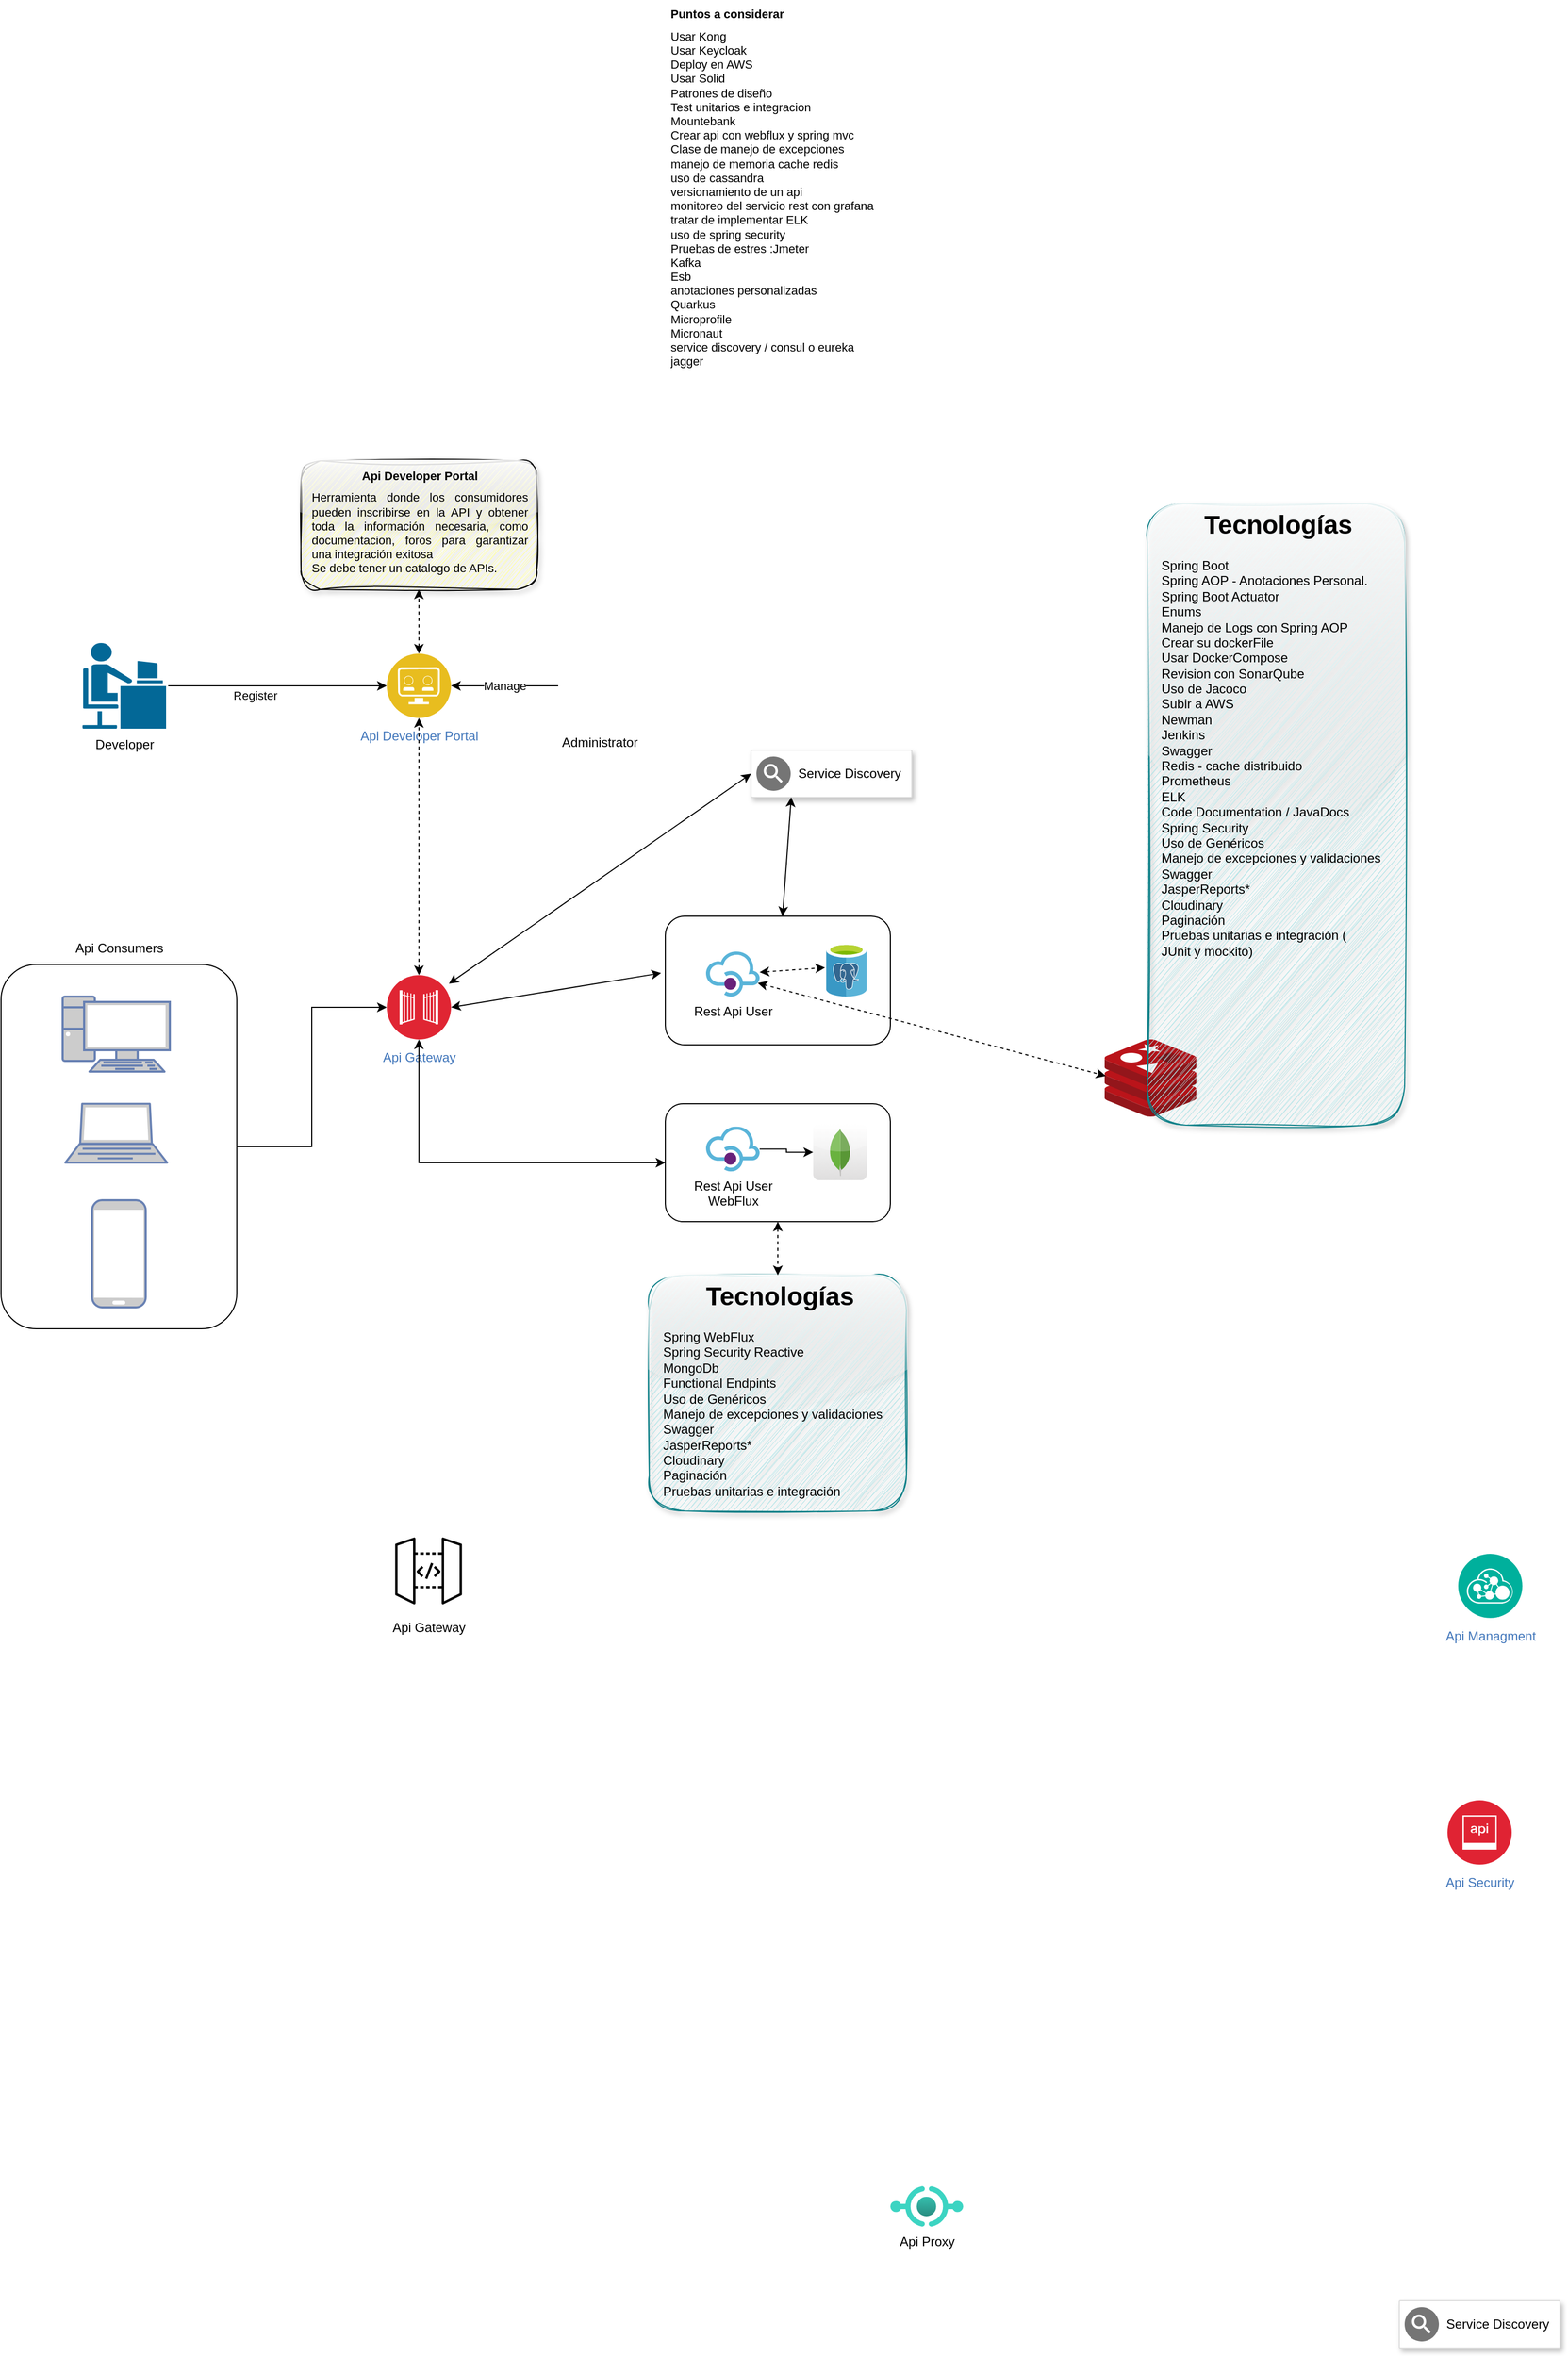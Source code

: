 <mxfile version="21.2.3" type="github">
  <diagram name="ArchitectureV1" id="oroSco3110j-UN6hGCNr">
    <mxGraphModel dx="1026" dy="2217" grid="1" gridSize="10" guides="1" tooltips="1" connect="1" arrows="1" fold="1" page="1" pageScale="1" pageWidth="2336" pageHeight="1654" math="0" shadow="0">
      <root>
        <mxCell id="0" />
        <mxCell id="1" parent="0" />
        <mxCell id="qaMLXtn1jEf3AD-3eZb_-25" value="" style="rounded=1;whiteSpace=wrap;html=1;fillColor=none;" parent="1" vertex="1">
          <mxGeometry x="640" y="-205" width="210" height="120" as="geometry" />
        </mxCell>
        <mxCell id="qaMLXtn1jEf3AD-3eZb_-27" value="" style="rounded=1;whiteSpace=wrap;html=1;fillColor=none;" parent="1" vertex="1">
          <mxGeometry x="640" y="-30" width="210" height="110" as="geometry" />
        </mxCell>
        <mxCell id="qaMLXtn1jEf3AD-3eZb_-17" style="edgeStyle=orthogonalEdgeStyle;rounded=0;orthogonalLoop=1;jettySize=auto;html=1;entryX=0;entryY=0.5;entryDx=0;entryDy=0;" parent="1" source="qaMLXtn1jEf3AD-3eZb_-14" target="qaMLXtn1jEf3AD-3eZb_-11" edge="1">
          <mxGeometry relative="1" as="geometry" />
        </mxCell>
        <mxCell id="qaMLXtn1jEf3AD-3eZb_-14" value="" style="rounded=1;whiteSpace=wrap;html=1;fillColor=none;" parent="1" vertex="1">
          <mxGeometry x="20" y="-160" width="220" height="340" as="geometry" />
        </mxCell>
        <mxCell id="0xplG7eCiTCj73ZMytgB-2" value="Rest Api User" style="image;sketch=0;aspect=fixed;html=1;points=[];align=center;fontSize=12;image=img/lib/mscae/API_Management.svg;" parent="1" vertex="1">
          <mxGeometry x="678" y="-172" width="50" height="42" as="geometry" />
        </mxCell>
        <mxCell id="0xplG7eCiTCj73ZMytgB-3" value="Api Developer Portal" style="image;aspect=fixed;perimeter=ellipsePerimeter;html=1;align=center;shadow=0;dashed=0;fontColor=#4277BB;labelBackgroundColor=default;fontSize=12;spacingTop=3;image=img/lib/ibm/applications/api_developer_portal.svg;" parent="1" vertex="1">
          <mxGeometry x="380" y="-450" width="60" height="60" as="geometry" />
        </mxCell>
        <mxCell id="0xplG7eCiTCj73ZMytgB-4" value="Api Managment" style="image;aspect=fixed;perimeter=ellipsePerimeter;html=1;align=center;shadow=0;dashed=0;fontColor=#4277BB;labelBackgroundColor=default;fontSize=12;spacingTop=3;image=img/lib/ibm/management/api_management.svg;" parent="1" vertex="1">
          <mxGeometry x="1380" y="390" width="60" height="60" as="geometry" />
        </mxCell>
        <mxCell id="0xplG7eCiTCj73ZMytgB-5" value="Api Security" style="image;aspect=fixed;perimeter=ellipsePerimeter;html=1;align=center;shadow=0;dashed=0;fontColor=#4277BB;labelBackgroundColor=default;fontSize=12;spacingTop=3;image=img/lib/ibm/security/api_security.svg;" parent="1" vertex="1">
          <mxGeometry x="1370" y="620" width="60" height="60" as="geometry" />
        </mxCell>
        <mxCell id="0xplG7eCiTCj73ZMytgB-6" value="Api Proxy" style="image;aspect=fixed;html=1;points=[];align=center;fontSize=12;image=img/lib/azure2/other/API_Proxy.svg;" parent="1" vertex="1">
          <mxGeometry x="850" y="980" width="68" height="38" as="geometry" />
        </mxCell>
        <mxCell id="0xplG7eCiTCj73ZMytgB-8" value="Api Gateway" style="sketch=0;points=[[0,0,0],[0.25,0,0],[0.5,0,0],[0.75,0,0],[1,0,0],[0,1,0],[0.25,1,0],[0.5,1,0],[0.75,1,0],[1,1,0],[0,0.25,0],[0,0.5,0],[0,0.75,0],[1,0.25,0],[1,0.5,0],[1,0.75,0]];outlineConnect=0;gradientDirection=north;dashed=0;verticalLabelPosition=bottom;verticalAlign=top;align=center;html=1;fontSize=12;fontStyle=0;aspect=fixed;shape=mxgraph.aws4.resourceIcon;resIcon=mxgraph.aws4.api_gateway;direction=west;" parent="1" vertex="1">
          <mxGeometry x="380" y="367" width="78" height="78" as="geometry" />
        </mxCell>
        <mxCell id="0xplG7eCiTCj73ZMytgB-11" value="&lt;h1 style=&quot;font-size: 11px;&quot;&gt;&lt;span style=&quot;background-color: initial; font-weight: normal;&quot;&gt;&lt;br&gt;&lt;/span&gt;&lt;/h1&gt;&lt;h1 style=&quot;text-align: center; font-size: 11px;&quot;&gt;&lt;span style=&quot;background-color: initial;&quot;&gt;Api Developer Portal&lt;/span&gt;&lt;br&gt;&lt;/h1&gt;&lt;div style=&quot;text-align: justify; font-size: 11px;&quot;&gt;Herramienta donde los consumidores pueden inscribirse en la API y obtener toda la información necesaria, como documentacion, foros para garantizar una integración exitosa&lt;/div&gt;&lt;div style=&quot;text-align: justify; font-size: 11px;&quot;&gt;Se debe tener un catalogo de APIs.&lt;/div&gt;" style="text;html=1;strokeColor=default;fillColor=#FFFF99;spacing=5;spacingTop=-30;whiteSpace=wrap;overflow=hidden;rounded=1;fontSize=11;glass=1;gradientColor=none;shadow=1;sketch=1;curveFitting=1;jiggle=2;spacingLeft=5;spacingRight=5;" parent="1" vertex="1">
          <mxGeometry x="300" y="-630" width="220" height="120" as="geometry" />
        </mxCell>
        <mxCell id="0xplG7eCiTCj73ZMytgB-13" value="&lt;h1 style=&quot;font-size: 11px;&quot;&gt;Puntos a considerar&lt;/h1&gt;&lt;div&gt;Usar Kong&lt;/div&gt;&lt;div&gt;Usar Keycloak&lt;/div&gt;&lt;div&gt;Deploy en AWS&lt;/div&gt;&lt;div&gt;Usar Solid&lt;/div&gt;&lt;div&gt;Patrones de diseño&lt;/div&gt;&lt;div&gt;Test unitarios e integracion&lt;/div&gt;&lt;div&gt;Mountebank&lt;/div&gt;&lt;div&gt;Crear api con webflux y spring mvc&lt;/div&gt;&lt;div&gt;Clase de manejo de excepciones&lt;/div&gt;&lt;div&gt;manejo de memoria cache redis&lt;/div&gt;&lt;div&gt;uso de cassandra&lt;/div&gt;&lt;div&gt;versionamiento de un api&lt;/div&gt;&lt;div&gt;monitoreo del servicio rest con grafana&lt;/div&gt;&lt;div&gt;tratar de implementar ELK&lt;/div&gt;&lt;div&gt;uso de spring security&lt;/div&gt;&lt;div&gt;Pruebas de estres :Jmeter&lt;/div&gt;&lt;div&gt;Kafka&lt;/div&gt;&lt;div&gt;Esb&lt;/div&gt;&lt;div&gt;anotaciones personalizadas&lt;/div&gt;&lt;div&gt;Quarkus&lt;/div&gt;&lt;div&gt;Microprofile&lt;/div&gt;&lt;div&gt;Micronaut&lt;/div&gt;&lt;div&gt;service discovery / consul o eureka&lt;/div&gt;&lt;div&gt;ja&lt;span style=&quot;background-color: initial;&quot;&gt;gger&lt;/span&gt;&lt;/div&gt;" style="text;html=1;strokeColor=none;fillColor=none;spacing=5;spacingTop=-20;whiteSpace=wrap;overflow=hidden;rounded=0;fontSize=11;" parent="1" vertex="1">
          <mxGeometry x="640" y="-1050" width="210" height="380" as="geometry" />
        </mxCell>
        <mxCell id="hXSa_8uIZ4iLDt3UTee9-5" value="" style="edgeStyle=orthogonalEdgeStyle;rounded=0;orthogonalLoop=1;jettySize=auto;html=1;" parent="1" source="hXSa_8uIZ4iLDt3UTee9-3" target="hXSa_8uIZ4iLDt3UTee9-4" edge="1">
          <mxGeometry relative="1" as="geometry" />
        </mxCell>
        <mxCell id="hXSa_8uIZ4iLDt3UTee9-3" value="Rest Api User &lt;br&gt;WebFlux" style="image;sketch=0;aspect=fixed;html=1;points=[];align=center;fontSize=12;image=img/lib/mscae/API_Management.svg;" parent="1" vertex="1">
          <mxGeometry x="678" y="-8.8" width="50" height="42" as="geometry" />
        </mxCell>
        <mxCell id="hXSa_8uIZ4iLDt3UTee9-4" value="" style="dashed=0;outlineConnect=0;html=1;align=center;labelPosition=center;verticalLabelPosition=bottom;verticalAlign=top;shape=mxgraph.webicons.mongodb;gradientColor=#DFDEDE" parent="1" vertex="1">
          <mxGeometry x="778" y="-11" width="50" height="52.4" as="geometry" />
        </mxCell>
        <mxCell id="hXSa_8uIZ4iLDt3UTee9-6" value="" style="image;sketch=0;aspect=fixed;html=1;points=[];align=center;fontSize=12;image=img/lib/mscae/Azure_Database_for_PostgreSQL_servers.svg;" parent="1" vertex="1">
          <mxGeometry x="790" y="-180" width="38" height="50" as="geometry" />
        </mxCell>
        <mxCell id="hXSa_8uIZ4iLDt3UTee9-8" value="&lt;h1&gt;&amp;nbsp; &amp;nbsp; &amp;nbsp; Tecnologías&lt;/h1&gt;&lt;div&gt;Spring WebFlux&lt;/div&gt;&lt;div&gt;Spring Security Reactive&lt;/div&gt;&lt;div&gt;MongoDb&lt;/div&gt;&lt;div&gt;Functional Endpints&lt;/div&gt;&lt;div&gt;Uso de Genéricos&amp;nbsp;&lt;/div&gt;&lt;div&gt;Manejo de excepciones y validaciones&lt;/div&gt;&lt;div&gt;Swagger&lt;/div&gt;&lt;div&gt;JasperReports*&lt;/div&gt;&lt;div&gt;Cloudinary&amp;nbsp;&lt;/div&gt;&lt;div&gt;Paginación&lt;/div&gt;&lt;div&gt;Pruebas unitarias e integración&amp;nbsp;&lt;/div&gt;&lt;div&gt;&lt;br&gt;&lt;/div&gt;&lt;div&gt;&lt;br&gt;&lt;/div&gt;" style="text;html=1;strokeColor=#0e8088;fillColor=#b0e3e6;spacing=5;spacingTop=-20;whiteSpace=wrap;overflow=hidden;rounded=1;glass=1;shadow=1;sketch=1;curveFitting=1;jiggle=2;labelBackgroundColor=none;labelBorderColor=none;spacingLeft=8;" parent="1" vertex="1">
          <mxGeometry x="625" y="130.0" width="240" height="220" as="geometry" />
        </mxCell>
        <mxCell id="hXSa_8uIZ4iLDt3UTee9-12" value="" style="strokeColor=#dddddd;shadow=1;strokeWidth=1;rounded=1;absoluteArcSize=1;arcSize=2;" parent="1" vertex="1">
          <mxGeometry x="1325" y="1087" width="150" height="44" as="geometry" />
        </mxCell>
        <mxCell id="hXSa_8uIZ4iLDt3UTee9-13" value="Service Discovery" style="sketch=0;dashed=0;connectable=0;html=1;fillColor=#757575;strokeColor=none;shape=mxgraph.gcp2.service_discovery;part=1;labelPosition=right;verticalLabelPosition=middle;align=left;verticalAlign=middle;spacingLeft=5;fontSize=12;" parent="hXSa_8uIZ4iLDt3UTee9-12" vertex="1">
          <mxGeometry y="0.5" width="32" height="32" relative="1" as="geometry">
            <mxPoint x="5" y="-16" as="offset" />
          </mxGeometry>
        </mxCell>
        <mxCell id="hXSa_8uIZ4iLDt3UTee9-16" value="" style="image;sketch=0;aspect=fixed;html=1;points=[];align=center;fontSize=12;image=img/lib/mscae/Cache_Redis_Product.svg;" parent="1" vertex="1">
          <mxGeometry x="1050" y="-90" width="85.71" height="72" as="geometry" />
        </mxCell>
        <mxCell id="hXSa_8uIZ4iLDt3UTee9-21" value="" style="fontColor=#0066CC;verticalAlign=top;verticalLabelPosition=bottom;labelPosition=center;align=center;html=1;outlineConnect=0;fillColor=#CCCCCC;strokeColor=#6881B3;gradientColor=none;gradientDirection=north;strokeWidth=2;shape=mxgraph.networks.pc;" parent="1" vertex="1">
          <mxGeometry x="77.5" y="-130" width="100" height="70" as="geometry" />
        </mxCell>
        <mxCell id="hXSa_8uIZ4iLDt3UTee9-22" value="" style="fontColor=#0066CC;verticalAlign=top;verticalLabelPosition=bottom;labelPosition=center;align=center;html=1;outlineConnect=0;fillColor=#CCCCCC;strokeColor=#6881B3;gradientColor=none;gradientDirection=north;strokeWidth=2;shape=mxgraph.networks.laptop;" parent="1" vertex="1">
          <mxGeometry x="80" y="-30" width="95" height="55" as="geometry" />
        </mxCell>
        <mxCell id="hXSa_8uIZ4iLDt3UTee9-30" value="" style="fontColor=#0066CC;verticalAlign=top;verticalLabelPosition=bottom;labelPosition=center;align=center;html=1;outlineConnect=0;fillColor=#CCCCCC;strokeColor=#6881B3;gradientColor=none;gradientDirection=north;strokeWidth=2;shape=mxgraph.networks.mobile;" parent="1" vertex="1">
          <mxGeometry x="105" y="60" width="50" height="100" as="geometry" />
        </mxCell>
        <mxCell id="qaMLXtn1jEf3AD-3eZb_-3" style="edgeStyle=orthogonalEdgeStyle;rounded=0;orthogonalLoop=1;jettySize=auto;html=1;entryX=0;entryY=0.5;entryDx=0;entryDy=0;" parent="1" source="qaMLXtn1jEf3AD-3eZb_-1" target="0xplG7eCiTCj73ZMytgB-3" edge="1">
          <mxGeometry relative="1" as="geometry" />
        </mxCell>
        <mxCell id="qaMLXtn1jEf3AD-3eZb_-7" value="Register" style="edgeLabel;html=1;align=center;verticalAlign=middle;resizable=0;points=[];" parent="qaMLXtn1jEf3AD-3eZb_-3" vertex="1" connectable="0">
          <mxGeometry x="-0.217" y="3" relative="1" as="geometry">
            <mxPoint x="1" y="12" as="offset" />
          </mxGeometry>
        </mxCell>
        <mxCell id="qaMLXtn1jEf3AD-3eZb_-1" value="Developer" style="shape=mxgraph.cisco.people.androgenous_person;html=1;pointerEvents=1;dashed=0;fillColor=#036897;strokeColor=#ffffff;strokeWidth=2;verticalLabelPosition=bottom;verticalAlign=top;align=center;outlineConnect=0;" parent="1" vertex="1">
          <mxGeometry x="95" y="-461" width="80" height="82" as="geometry" />
        </mxCell>
        <mxCell id="qaMLXtn1jEf3AD-3eZb_-6" value="Manage" style="edgeStyle=orthogonalEdgeStyle;rounded=0;orthogonalLoop=1;jettySize=auto;html=1;" parent="1" source="qaMLXtn1jEf3AD-3eZb_-2" target="0xplG7eCiTCj73ZMytgB-3" edge="1">
          <mxGeometry relative="1" as="geometry" />
        </mxCell>
        <mxCell id="qaMLXtn1jEf3AD-3eZb_-2" value="Administrator" style="shape=image;html=1;verticalAlign=top;verticalLabelPosition=bottom;labelBackgroundColor=none;imageAspect=0;aspect=fixed;image=https://cdn3.iconfinder.com/data/icons/49handdrawing/128x128/user-admin.png;whiteSpace=wrap;labelBorderColor=none;" parent="1" vertex="1">
          <mxGeometry x="540" y="-459" width="78" height="78" as="geometry" />
        </mxCell>
        <mxCell id="qaMLXtn1jEf3AD-3eZb_-10" value="" style="html=1;labelBackgroundColor=#ffffff;startArrow=classic;startFill=1;startSize=6;endArrow=classic;endFill=1;endSize=6;jettySize=auto;orthogonalLoop=1;strokeWidth=1;dashed=1;fontSize=14;rounded=0;entryX=0.5;entryY=1;entryDx=0;entryDy=0;exitX=0.5;exitY=0;exitDx=0;exitDy=0;" parent="1" source="0xplG7eCiTCj73ZMytgB-3" target="0xplG7eCiTCj73ZMytgB-11" edge="1">
          <mxGeometry width="60" height="60" relative="1" as="geometry">
            <mxPoint x="370" y="-450" as="sourcePoint" />
            <mxPoint x="430" y="-510" as="targetPoint" />
          </mxGeometry>
        </mxCell>
        <mxCell id="qaMLXtn1jEf3AD-3eZb_-11" value="Api Gateway" style="image;aspect=fixed;perimeter=ellipsePerimeter;html=1;align=center;shadow=0;dashed=0;fontColor=#4277BB;labelBackgroundColor=default;fontSize=12;spacingTop=3;image=img/lib/ibm/security/gateway.svg;" parent="1" vertex="1">
          <mxGeometry x="380" y="-150" width="60" height="60" as="geometry" />
        </mxCell>
        <mxCell id="qaMLXtn1jEf3AD-3eZb_-12" value="" style="html=1;labelBackgroundColor=#ffffff;startArrow=classic;startFill=1;startSize=6;endArrow=classic;endFill=1;endSize=6;jettySize=auto;orthogonalLoop=1;strokeWidth=1;dashed=1;fontSize=14;rounded=0;entryX=0.5;entryY=1;entryDx=0;entryDy=0;exitX=0.5;exitY=0;exitDx=0;exitDy=0;" parent="1" source="qaMLXtn1jEf3AD-3eZb_-11" target="0xplG7eCiTCj73ZMytgB-3" edge="1">
          <mxGeometry width="60" height="60" relative="1" as="geometry">
            <mxPoint x="420" y="-319" as="sourcePoint" />
            <mxPoint x="420" y="-370" as="targetPoint" />
          </mxGeometry>
        </mxCell>
        <mxCell id="qaMLXtn1jEf3AD-3eZb_-16" value="Api Consumers" style="text;html=1;align=center;verticalAlign=middle;resizable=0;points=[];autosize=1;strokeColor=none;fillColor=none;" parent="1" vertex="1">
          <mxGeometry x="75" y="-190" width="110" height="30" as="geometry" />
        </mxCell>
        <mxCell id="qaMLXtn1jEf3AD-3eZb_-23" value="" style="html=1;labelBackgroundColor=#ffffff;startArrow=classic;startFill=1;startSize=6;endArrow=classic;endFill=1;endSize=6;jettySize=auto;orthogonalLoop=1;strokeWidth=1;dashed=1;fontSize=14;rounded=0;entryX=0.012;entryY=0.473;entryDx=0;entryDy=0;entryPerimeter=0;exitX=0.966;exitY=0.699;exitDx=0;exitDy=0;exitPerimeter=0;" parent="1" source="0xplG7eCiTCj73ZMytgB-2" target="hXSa_8uIZ4iLDt3UTee9-16" edge="1">
          <mxGeometry width="60" height="60" relative="1" as="geometry">
            <mxPoint x="632" y="-119" as="sourcePoint" />
            <mxPoint x="790" y="-145" as="targetPoint" />
            <Array as="points" />
          </mxGeometry>
        </mxCell>
        <mxCell id="qaMLXtn1jEf3AD-3eZb_-28" value="" style="html=1;labelBackgroundColor=#ffffff;startArrow=classic;startFill=1;startSize=6;endArrow=classic;endFill=1;endSize=6;jettySize=auto;orthogonalLoop=1;strokeWidth=1;dashed=1;fontSize=14;rounded=0;entryX=0.5;entryY=0;entryDx=0;entryDy=0;exitX=0.5;exitY=1;exitDx=0;exitDy=0;" parent="1" source="qaMLXtn1jEf3AD-3eZb_-27" target="hXSa_8uIZ4iLDt3UTee9-8" edge="1">
          <mxGeometry width="60" height="60" relative="1" as="geometry">
            <mxPoint x="650" y="90" as="sourcePoint" />
            <mxPoint x="871" y="-76" as="targetPoint" />
            <Array as="points" />
          </mxGeometry>
        </mxCell>
        <mxCell id="qaMLXtn1jEf3AD-3eZb_-31" value="" style="endArrow=classic;startArrow=classic;html=1;rounded=0;exitX=1;exitY=0.5;exitDx=0;exitDy=0;entryX=-0.019;entryY=0.442;entryDx=0;entryDy=0;entryPerimeter=0;" parent="1" source="qaMLXtn1jEf3AD-3eZb_-11" target="qaMLXtn1jEf3AD-3eZb_-25" edge="1">
          <mxGeometry width="50" height="50" relative="1" as="geometry">
            <mxPoint x="450" y="-150" as="sourcePoint" />
            <mxPoint x="500" y="-200" as="targetPoint" />
          </mxGeometry>
        </mxCell>
        <mxCell id="qaMLXtn1jEf3AD-3eZb_-32" value="" style="endArrow=classic;startArrow=classic;html=1;rounded=0;exitX=0.5;exitY=1;exitDx=0;exitDy=0;entryX=0;entryY=0.5;entryDx=0;entryDy=0;" parent="1" source="qaMLXtn1jEf3AD-3eZb_-11" target="qaMLXtn1jEf3AD-3eZb_-27" edge="1">
          <mxGeometry width="50" height="50" relative="1" as="geometry">
            <mxPoint x="390" y="-23" as="sourcePoint" />
            <mxPoint x="486" y="-40" as="targetPoint" />
            <Array as="points">
              <mxPoint x="410" y="25" />
            </Array>
          </mxGeometry>
        </mxCell>
        <mxCell id="qaMLXtn1jEf3AD-3eZb_-35" value="" style="html=1;labelBackgroundColor=#ffffff;startArrow=classic;startFill=1;startSize=6;endArrow=classic;endFill=1;endSize=6;jettySize=auto;orthogonalLoop=1;strokeWidth=1;dashed=1;fontSize=14;rounded=0;entryX=-0.026;entryY=0.46;entryDx=0;entryDy=0;entryPerimeter=0;" parent="1" source="0xplG7eCiTCj73ZMytgB-2" target="hXSa_8uIZ4iLDt3UTee9-6" edge="1">
          <mxGeometry width="60" height="60" relative="1" as="geometry">
            <mxPoint x="693" y="-300" as="sourcePoint" />
            <mxPoint x="828" y="-245" as="targetPoint" />
            <Array as="points" />
          </mxGeometry>
        </mxCell>
        <mxCell id="qaMLXtn1jEf3AD-3eZb_-36" value="&lt;h1&gt;&amp;nbsp; &amp;nbsp; &amp;nbsp; Tecnologías&lt;/h1&gt;&lt;div&gt;Spring Boot&lt;/div&gt;&lt;div&gt;Spring AOP - Anotaciones Personal.&lt;/div&gt;&lt;div&gt;Spring Boot Actuator&lt;/div&gt;&lt;div&gt;Enums&lt;/div&gt;&lt;div&gt;Manejo de Logs con Spring AOP&lt;/div&gt;&lt;div&gt;Crear su dockerFile&lt;/div&gt;&lt;div&gt;Usar DockerCompose&lt;/div&gt;&lt;div&gt;Revision con SonarQube&lt;/div&gt;&lt;div&gt;Uso de Jacoco&lt;/div&gt;&lt;div&gt;Subir a AWS&lt;/div&gt;&lt;div&gt;Newman&lt;/div&gt;&lt;div&gt;Jenkins&lt;/div&gt;&lt;div&gt;Swagger&lt;/div&gt;&lt;div&gt;Redis - cache distribuido&lt;/div&gt;&lt;div&gt;Prometheus&lt;/div&gt;&lt;div&gt;ELK&lt;/div&gt;&lt;div&gt;Code Documentation / JavaDocs&lt;/div&gt;&lt;div&gt;Spring Security&lt;/div&gt;&lt;div&gt;Uso de Genéricos&amp;nbsp;&lt;/div&gt;&lt;div&gt;Manejo de excepciones y validaciones&lt;/div&gt;&lt;div&gt;Swagger&lt;/div&gt;&lt;div&gt;JasperReports*&lt;/div&gt;&lt;div&gt;Cloudinary&amp;nbsp;&lt;/div&gt;&lt;div&gt;Paginación&lt;/div&gt;&lt;div&gt;Pruebas unitarias e integración (&lt;/div&gt;JUnit y mockito&lt;span style=&quot;background-color: initial;&quot;&gt;)&lt;/span&gt;&lt;br&gt;&lt;div&gt;&lt;br&gt;&lt;/div&gt;&lt;div&gt;&lt;br&gt;&lt;/div&gt;" style="text;html=1;strokeColor=#0e8088;fillColor=#b0e3e6;spacing=5;spacingTop=-20;whiteSpace=wrap;overflow=hidden;rounded=1;glass=1;shadow=1;sketch=1;curveFitting=1;jiggle=2;labelBackgroundColor=none;labelBorderColor=none;spacingLeft=8;" parent="1" vertex="1">
          <mxGeometry x="1090" y="-590" width="240" height="580" as="geometry" />
        </mxCell>
        <mxCell id="kiC5Gqh52XwYXG_FM10k-1" value="" style="strokeColor=#dddddd;shadow=1;strokeWidth=1;rounded=1;absoluteArcSize=1;arcSize=2;" vertex="1" parent="1">
          <mxGeometry x="720" y="-360" width="150" height="44" as="geometry" />
        </mxCell>
        <mxCell id="kiC5Gqh52XwYXG_FM10k-2" value="Service Discovery" style="sketch=0;dashed=0;connectable=0;html=1;fillColor=#757575;strokeColor=none;shape=mxgraph.gcp2.service_discovery;part=1;labelPosition=right;verticalLabelPosition=middle;align=left;verticalAlign=middle;spacingLeft=5;fontSize=12;" vertex="1" parent="kiC5Gqh52XwYXG_FM10k-1">
          <mxGeometry y="0.5" width="32" height="32" relative="1" as="geometry">
            <mxPoint x="5" y="-16" as="offset" />
          </mxGeometry>
        </mxCell>
        <mxCell id="kiC5Gqh52XwYXG_FM10k-3" value="" style="endArrow=classic;startArrow=classic;html=1;rounded=0;exitX=0.967;exitY=0.133;exitDx=0;exitDy=0;entryX=0;entryY=0.5;entryDx=0;entryDy=0;exitPerimeter=0;" edge="1" parent="1" source="qaMLXtn1jEf3AD-3eZb_-11" target="kiC5Gqh52XwYXG_FM10k-1">
          <mxGeometry width="50" height="50" relative="1" as="geometry">
            <mxPoint x="450" y="-110" as="sourcePoint" />
            <mxPoint x="646" y="-142" as="targetPoint" />
          </mxGeometry>
        </mxCell>
        <mxCell id="kiC5Gqh52XwYXG_FM10k-4" value="" style="endArrow=classic;startArrow=classic;html=1;rounded=0;entryX=0.25;entryY=1;entryDx=0;entryDy=0;" edge="1" parent="1" source="qaMLXtn1jEf3AD-3eZb_-25" target="kiC5Gqh52XwYXG_FM10k-1">
          <mxGeometry width="50" height="50" relative="1" as="geometry">
            <mxPoint x="448" y="-132" as="sourcePoint" />
            <mxPoint x="730" y="-328" as="targetPoint" />
          </mxGeometry>
        </mxCell>
      </root>
    </mxGraphModel>
  </diagram>
</mxfile>
